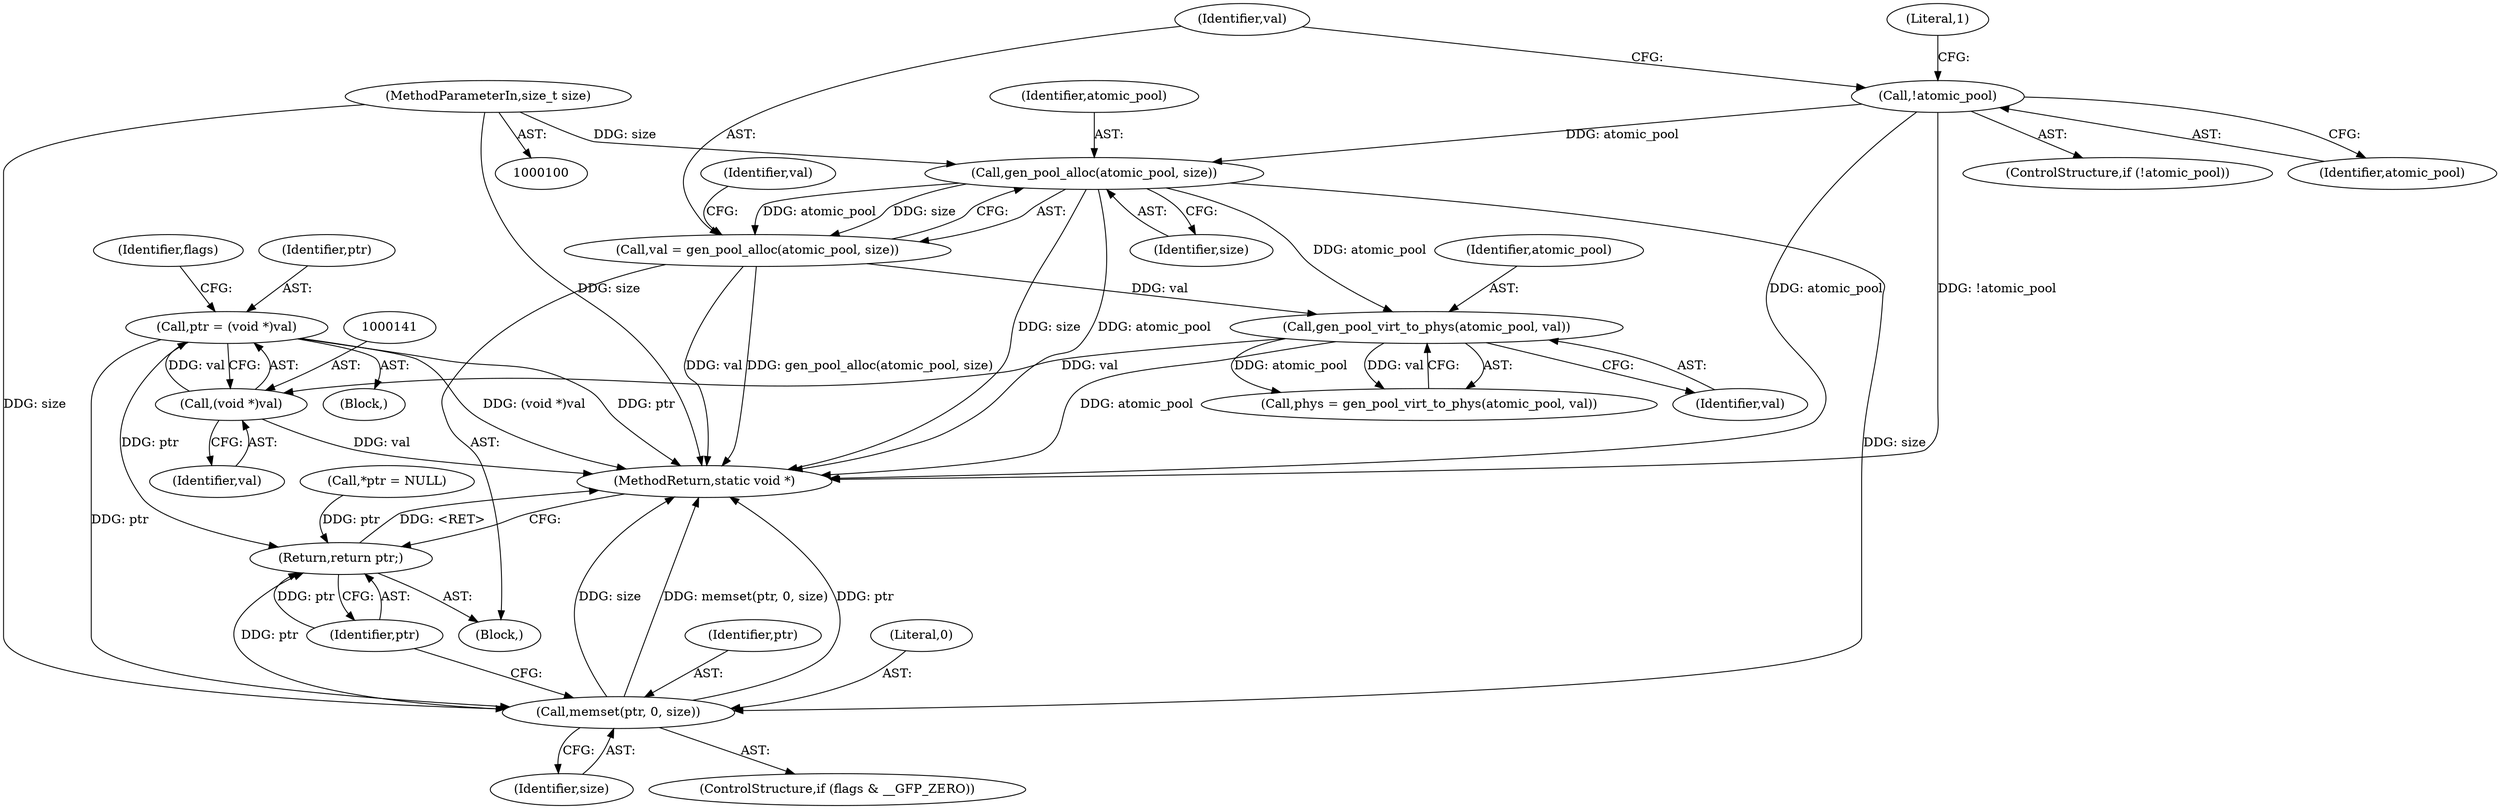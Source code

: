 digraph "0_linux_6829e274a623187c24f7cfc0e3d35f25d087fcc5@pointer" {
"1000138" [label="(Call,ptr = (void *)val)"];
"1000140" [label="(Call,(void *)val)"];
"1000130" [label="(Call,gen_pool_virt_to_phys(atomic_pool, val))"];
"1000121" [label="(Call,gen_pool_alloc(atomic_pool, size))"];
"1000111" [label="(Call,!atomic_pool)"];
"1000101" [label="(MethodParameterIn,size_t size)"];
"1000119" [label="(Call,val = gen_pool_alloc(atomic_pool, size))"];
"1000147" [label="(Call,memset(ptr, 0, size))"];
"1000151" [label="(Return,return ptr;)"];
"1000140" [label="(Call,(void *)val)"];
"1000112" [label="(Identifier,atomic_pool)"];
"1000139" [label="(Identifier,ptr)"];
"1000122" [label="(Identifier,atomic_pool)"];
"1000126" [label="(Block,)"];
"1000101" [label="(MethodParameterIn,size_t size)"];
"1000148" [label="(Identifier,ptr)"];
"1000111" [label="(Call,!atomic_pool)"];
"1000152" [label="(Identifier,ptr)"];
"1000125" [label="(Identifier,val)"];
"1000147" [label="(Call,memset(ptr, 0, size))"];
"1000128" [label="(Call,phys = gen_pool_virt_to_phys(atomic_pool, val))"];
"1000107" [label="(Call,*ptr = NULL)"];
"1000151" [label="(Return,return ptr;)"];
"1000110" [label="(ControlStructure,if (!atomic_pool))"];
"1000131" [label="(Identifier,atomic_pool)"];
"1000150" [label="(Identifier,size)"];
"1000138" [label="(Call,ptr = (void *)val)"];
"1000115" [label="(Literal,1)"];
"1000149" [label="(Literal,0)"];
"1000121" [label="(Call,gen_pool_alloc(atomic_pool, size))"];
"1000153" [label="(MethodReturn,static void *)"];
"1000143" [label="(ControlStructure,if (flags & __GFP_ZERO))"];
"1000142" [label="(Identifier,val)"];
"1000130" [label="(Call,gen_pool_virt_to_phys(atomic_pool, val))"];
"1000123" [label="(Identifier,size)"];
"1000104" [label="(Block,)"];
"1000132" [label="(Identifier,val)"];
"1000120" [label="(Identifier,val)"];
"1000119" [label="(Call,val = gen_pool_alloc(atomic_pool, size))"];
"1000145" [label="(Identifier,flags)"];
"1000138" -> "1000126"  [label="AST: "];
"1000138" -> "1000140"  [label="CFG: "];
"1000139" -> "1000138"  [label="AST: "];
"1000140" -> "1000138"  [label="AST: "];
"1000145" -> "1000138"  [label="CFG: "];
"1000138" -> "1000153"  [label="DDG: (void *)val"];
"1000138" -> "1000153"  [label="DDG: ptr"];
"1000140" -> "1000138"  [label="DDG: val"];
"1000138" -> "1000147"  [label="DDG: ptr"];
"1000138" -> "1000151"  [label="DDG: ptr"];
"1000140" -> "1000142"  [label="CFG: "];
"1000141" -> "1000140"  [label="AST: "];
"1000142" -> "1000140"  [label="AST: "];
"1000140" -> "1000153"  [label="DDG: val"];
"1000130" -> "1000140"  [label="DDG: val"];
"1000130" -> "1000128"  [label="AST: "];
"1000130" -> "1000132"  [label="CFG: "];
"1000131" -> "1000130"  [label="AST: "];
"1000132" -> "1000130"  [label="AST: "];
"1000128" -> "1000130"  [label="CFG: "];
"1000130" -> "1000153"  [label="DDG: atomic_pool"];
"1000130" -> "1000128"  [label="DDG: atomic_pool"];
"1000130" -> "1000128"  [label="DDG: val"];
"1000121" -> "1000130"  [label="DDG: atomic_pool"];
"1000119" -> "1000130"  [label="DDG: val"];
"1000121" -> "1000119"  [label="AST: "];
"1000121" -> "1000123"  [label="CFG: "];
"1000122" -> "1000121"  [label="AST: "];
"1000123" -> "1000121"  [label="AST: "];
"1000119" -> "1000121"  [label="CFG: "];
"1000121" -> "1000153"  [label="DDG: size"];
"1000121" -> "1000153"  [label="DDG: atomic_pool"];
"1000121" -> "1000119"  [label="DDG: atomic_pool"];
"1000121" -> "1000119"  [label="DDG: size"];
"1000111" -> "1000121"  [label="DDG: atomic_pool"];
"1000101" -> "1000121"  [label="DDG: size"];
"1000121" -> "1000147"  [label="DDG: size"];
"1000111" -> "1000110"  [label="AST: "];
"1000111" -> "1000112"  [label="CFG: "];
"1000112" -> "1000111"  [label="AST: "];
"1000115" -> "1000111"  [label="CFG: "];
"1000120" -> "1000111"  [label="CFG: "];
"1000111" -> "1000153"  [label="DDG: atomic_pool"];
"1000111" -> "1000153"  [label="DDG: !atomic_pool"];
"1000101" -> "1000100"  [label="AST: "];
"1000101" -> "1000153"  [label="DDG: size"];
"1000101" -> "1000147"  [label="DDG: size"];
"1000119" -> "1000104"  [label="AST: "];
"1000120" -> "1000119"  [label="AST: "];
"1000125" -> "1000119"  [label="CFG: "];
"1000119" -> "1000153"  [label="DDG: gen_pool_alloc(atomic_pool, size)"];
"1000119" -> "1000153"  [label="DDG: val"];
"1000147" -> "1000143"  [label="AST: "];
"1000147" -> "1000150"  [label="CFG: "];
"1000148" -> "1000147"  [label="AST: "];
"1000149" -> "1000147"  [label="AST: "];
"1000150" -> "1000147"  [label="AST: "];
"1000152" -> "1000147"  [label="CFG: "];
"1000147" -> "1000153"  [label="DDG: ptr"];
"1000147" -> "1000153"  [label="DDG: size"];
"1000147" -> "1000153"  [label="DDG: memset(ptr, 0, size)"];
"1000147" -> "1000151"  [label="DDG: ptr"];
"1000151" -> "1000104"  [label="AST: "];
"1000151" -> "1000152"  [label="CFG: "];
"1000152" -> "1000151"  [label="AST: "];
"1000153" -> "1000151"  [label="CFG: "];
"1000151" -> "1000153"  [label="DDG: <RET>"];
"1000152" -> "1000151"  [label="DDG: ptr"];
"1000107" -> "1000151"  [label="DDG: ptr"];
}
